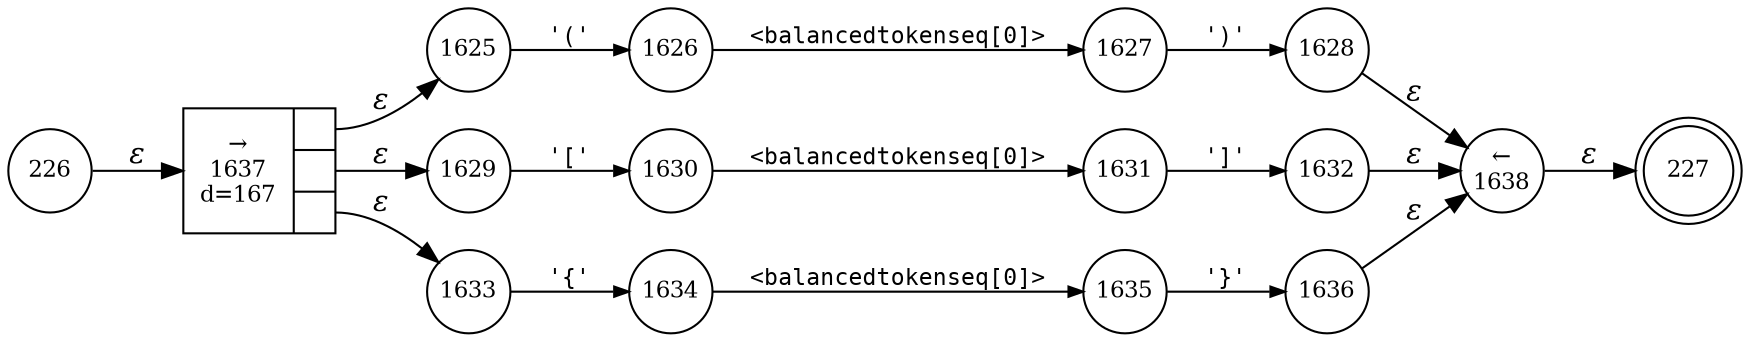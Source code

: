digraph ATN {
rankdir=LR;
s227[fontsize=11, label="227", shape=doublecircle, fixedsize=true, width=.6];
s1632[fontsize=11,label="1632", shape=circle, fixedsize=true, width=.55, peripheries=1];
s1633[fontsize=11,label="1633", shape=circle, fixedsize=true, width=.55, peripheries=1];
s226[fontsize=11,label="226", shape=circle, fixedsize=true, width=.55, peripheries=1];
s1634[fontsize=11,label="1634", shape=circle, fixedsize=true, width=.55, peripheries=1];
s1635[fontsize=11,label="1635", shape=circle, fixedsize=true, width=.55, peripheries=1];
s1636[fontsize=11,label="1636", shape=circle, fixedsize=true, width=.55, peripheries=1];
s1637[fontsize=11,label="{&rarr;\n1637\nd=167|{<p0>|<p1>|<p2>}}", shape=record, fixedsize=false, peripheries=1];
s1638[fontsize=11,label="&larr;\n1638", shape=circle, fixedsize=true, width=.55, peripheries=1];
s1625[fontsize=11,label="1625", shape=circle, fixedsize=true, width=.55, peripheries=1];
s1626[fontsize=11,label="1626", shape=circle, fixedsize=true, width=.55, peripheries=1];
s1627[fontsize=11,label="1627", shape=circle, fixedsize=true, width=.55, peripheries=1];
s1628[fontsize=11,label="1628", shape=circle, fixedsize=true, width=.55, peripheries=1];
s1629[fontsize=11,label="1629", shape=circle, fixedsize=true, width=.55, peripheries=1];
s1630[fontsize=11,label="1630", shape=circle, fixedsize=true, width=.55, peripheries=1];
s1631[fontsize=11,label="1631", shape=circle, fixedsize=true, width=.55, peripheries=1];
s226 -> s1637 [fontname="Times-Italic", label="&epsilon;"];
s1637:p0 -> s1625 [fontname="Times-Italic", label="&epsilon;"];
s1637:p1 -> s1629 [fontname="Times-Italic", label="&epsilon;"];
s1637:p2 -> s1633 [fontname="Times-Italic", label="&epsilon;"];
s1625 -> s1626 [fontsize=11, fontname="Courier", arrowsize=.7, label = "'('", arrowhead = normal];
s1629 -> s1630 [fontsize=11, fontname="Courier", arrowsize=.7, label = "'['", arrowhead = normal];
s1633 -> s1634 [fontsize=11, fontname="Courier", arrowsize=.7, label = "'{'", arrowhead = normal];
s1626 -> s1627 [fontsize=11, fontname="Courier", arrowsize=.7, label = "<balancedtokenseq[0]>", arrowhead = normal];
s1630 -> s1631 [fontsize=11, fontname="Courier", arrowsize=.7, label = "<balancedtokenseq[0]>", arrowhead = normal];
s1634 -> s1635 [fontsize=11, fontname="Courier", arrowsize=.7, label = "<balancedtokenseq[0]>", arrowhead = normal];
s1627 -> s1628 [fontsize=11, fontname="Courier", arrowsize=.7, label = "')'", arrowhead = normal];
s1631 -> s1632 [fontsize=11, fontname="Courier", arrowsize=.7, label = "']'", arrowhead = normal];
s1635 -> s1636 [fontsize=11, fontname="Courier", arrowsize=.7, label = "'}'", arrowhead = normal];
s1628 -> s1638 [fontname="Times-Italic", label="&epsilon;"];
s1632 -> s1638 [fontname="Times-Italic", label="&epsilon;"];
s1636 -> s1638 [fontname="Times-Italic", label="&epsilon;"];
s1638 -> s227 [fontname="Times-Italic", label="&epsilon;"];
}
